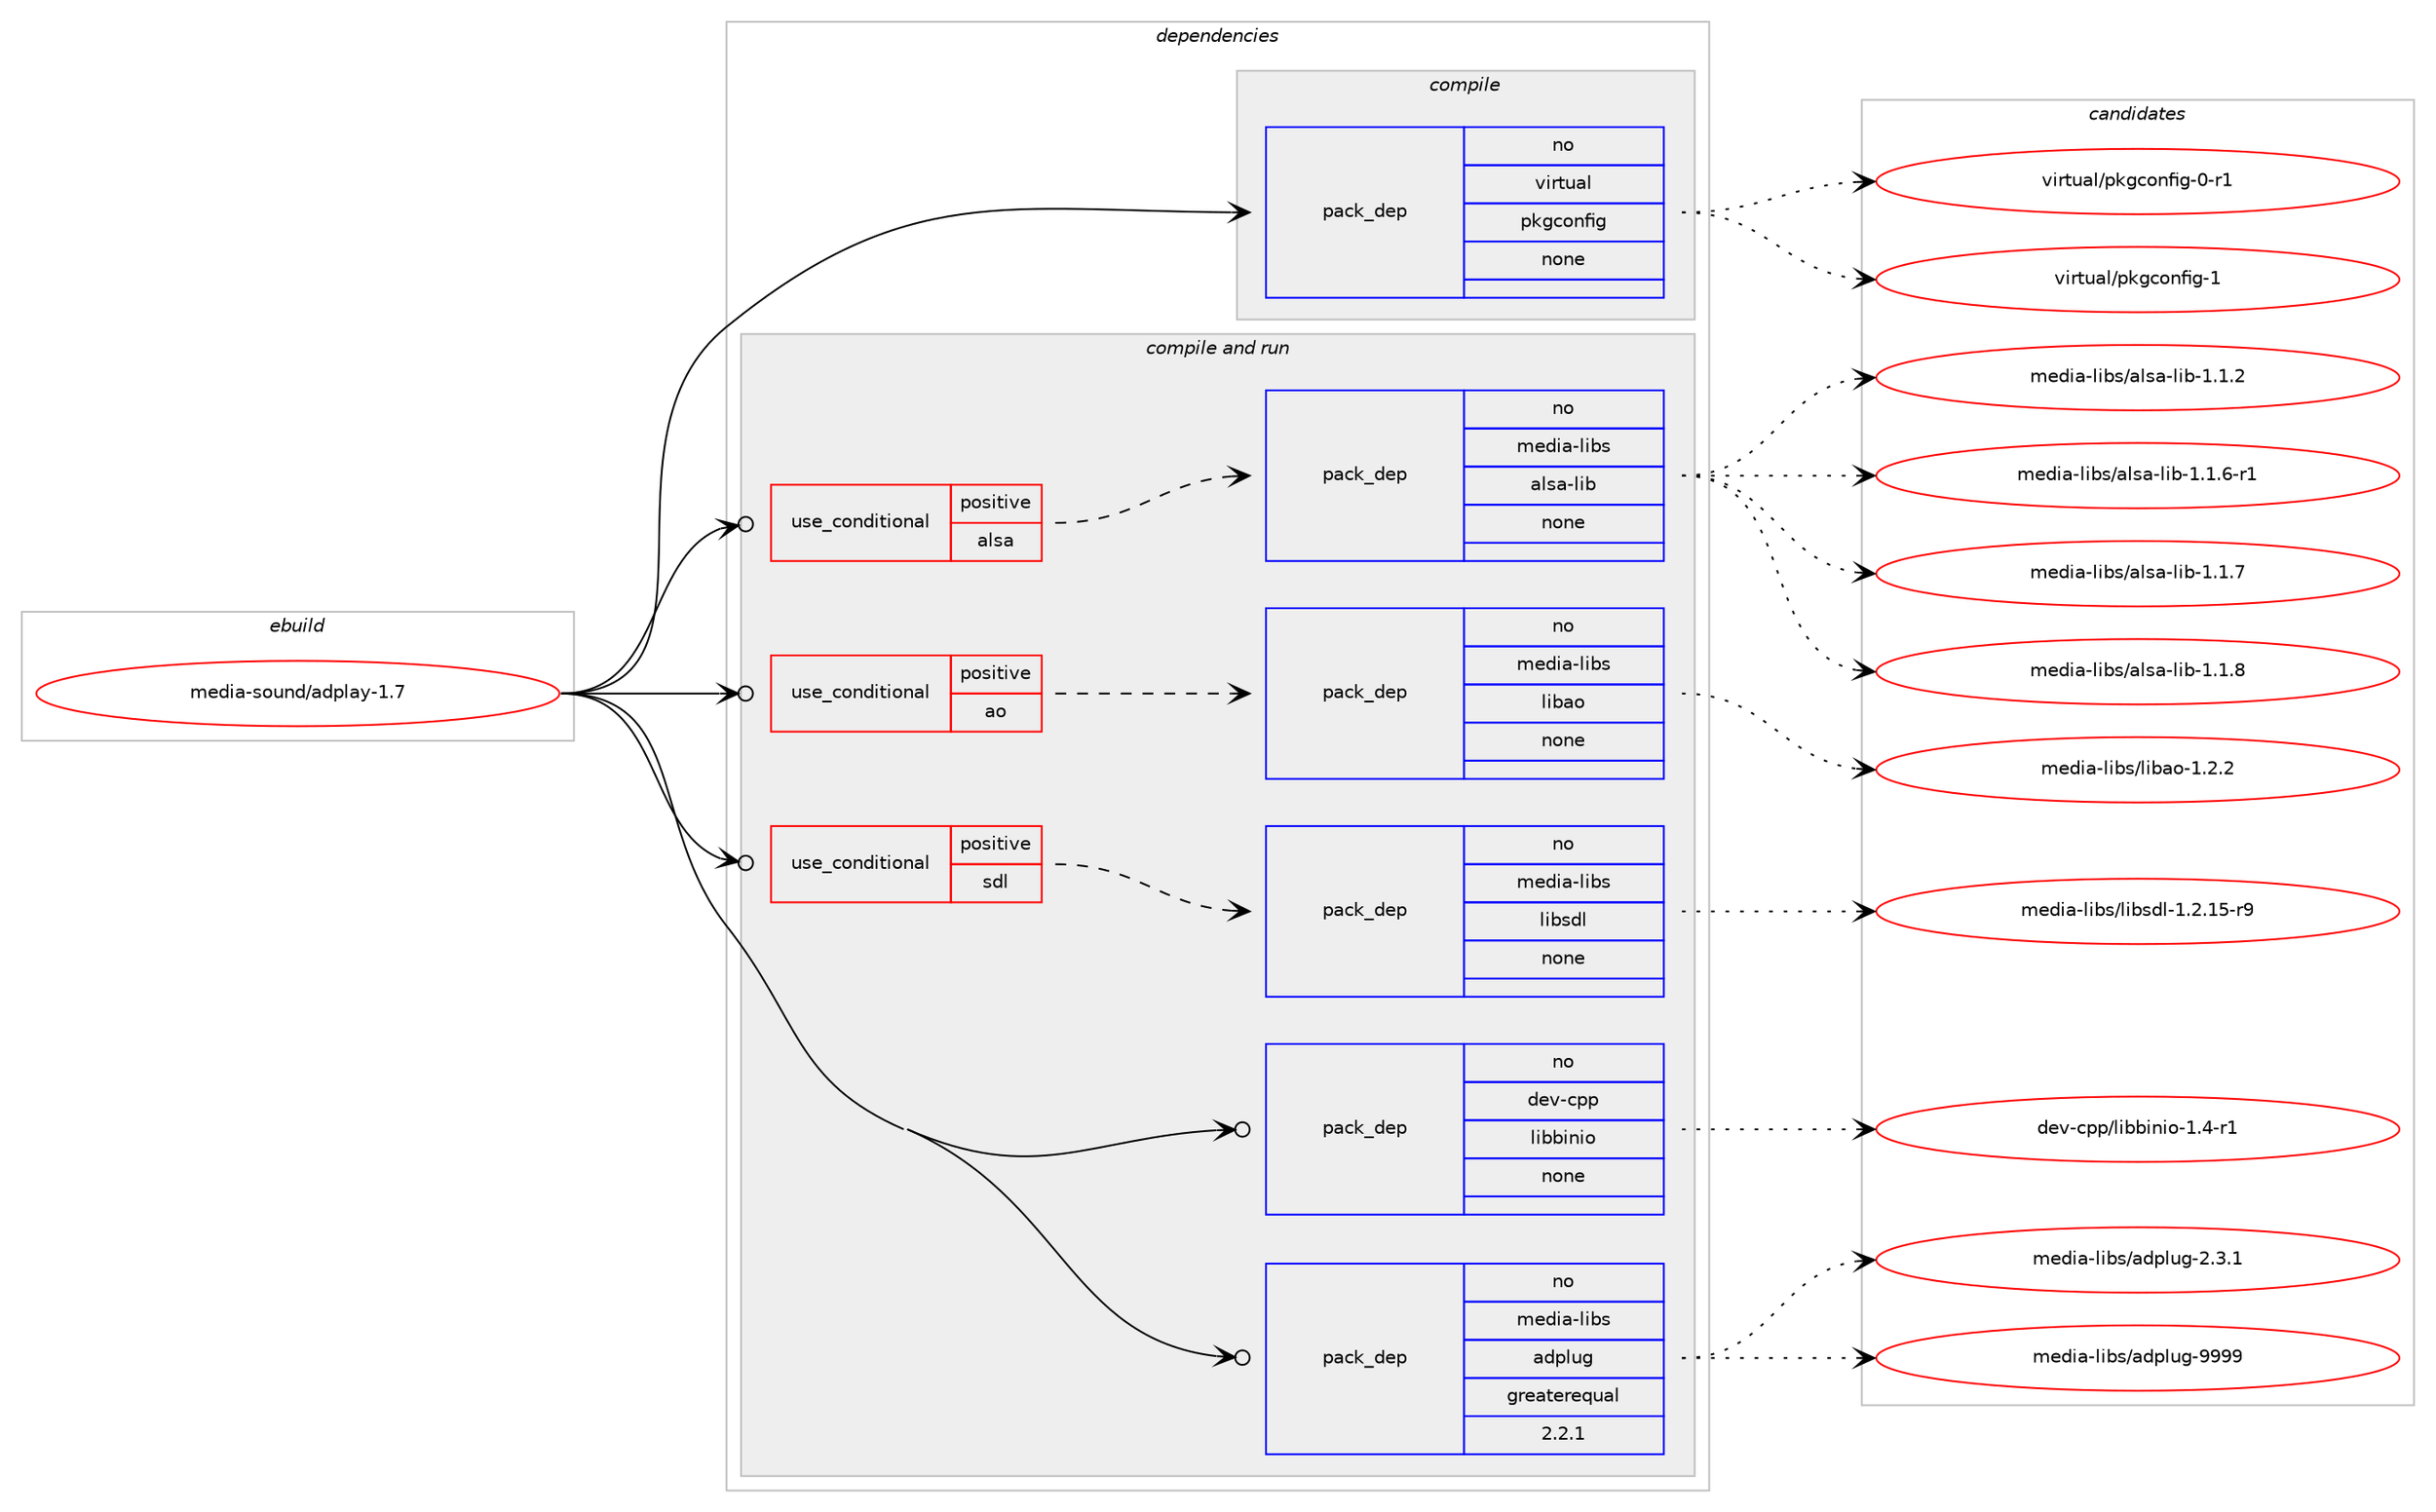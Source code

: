 digraph prolog {

# *************
# Graph options
# *************

newrank=true;
concentrate=true;
compound=true;
graph [rankdir=LR,fontname=Helvetica,fontsize=10,ranksep=1.5];#, ranksep=2.5, nodesep=0.2];
edge  [arrowhead=vee];
node  [fontname=Helvetica,fontsize=10];

# **********
# The ebuild
# **********

subgraph cluster_leftcol {
color=gray;
rank=same;
label=<<i>ebuild</i>>;
id [label="media-sound/adplay-1.7", color=red, width=4, href="../media-sound/adplay-1.7.svg"];
}

# ****************
# The dependencies
# ****************

subgraph cluster_midcol {
color=gray;
label=<<i>dependencies</i>>;
subgraph cluster_compile {
fillcolor="#eeeeee";
style=filled;
label=<<i>compile</i>>;
subgraph pack1161120 {
dependency1624002 [label=<<TABLE BORDER="0" CELLBORDER="1" CELLSPACING="0" CELLPADDING="4" WIDTH="220"><TR><TD ROWSPAN="6" CELLPADDING="30">pack_dep</TD></TR><TR><TD WIDTH="110">no</TD></TR><TR><TD>virtual</TD></TR><TR><TD>pkgconfig</TD></TR><TR><TD>none</TD></TR><TR><TD></TD></TR></TABLE>>, shape=none, color=blue];
}
id:e -> dependency1624002:w [weight=20,style="solid",arrowhead="vee"];
}
subgraph cluster_compileandrun {
fillcolor="#eeeeee";
style=filled;
label=<<i>compile and run</i>>;
subgraph cond436693 {
dependency1624003 [label=<<TABLE BORDER="0" CELLBORDER="1" CELLSPACING="0" CELLPADDING="4"><TR><TD ROWSPAN="3" CELLPADDING="10">use_conditional</TD></TR><TR><TD>positive</TD></TR><TR><TD>alsa</TD></TR></TABLE>>, shape=none, color=red];
subgraph pack1161121 {
dependency1624004 [label=<<TABLE BORDER="0" CELLBORDER="1" CELLSPACING="0" CELLPADDING="4" WIDTH="220"><TR><TD ROWSPAN="6" CELLPADDING="30">pack_dep</TD></TR><TR><TD WIDTH="110">no</TD></TR><TR><TD>media-libs</TD></TR><TR><TD>alsa-lib</TD></TR><TR><TD>none</TD></TR><TR><TD></TD></TR></TABLE>>, shape=none, color=blue];
}
dependency1624003:e -> dependency1624004:w [weight=20,style="dashed",arrowhead="vee"];
}
id:e -> dependency1624003:w [weight=20,style="solid",arrowhead="odotvee"];
subgraph cond436694 {
dependency1624005 [label=<<TABLE BORDER="0" CELLBORDER="1" CELLSPACING="0" CELLPADDING="4"><TR><TD ROWSPAN="3" CELLPADDING="10">use_conditional</TD></TR><TR><TD>positive</TD></TR><TR><TD>ao</TD></TR></TABLE>>, shape=none, color=red];
subgraph pack1161122 {
dependency1624006 [label=<<TABLE BORDER="0" CELLBORDER="1" CELLSPACING="0" CELLPADDING="4" WIDTH="220"><TR><TD ROWSPAN="6" CELLPADDING="30">pack_dep</TD></TR><TR><TD WIDTH="110">no</TD></TR><TR><TD>media-libs</TD></TR><TR><TD>libao</TD></TR><TR><TD>none</TD></TR><TR><TD></TD></TR></TABLE>>, shape=none, color=blue];
}
dependency1624005:e -> dependency1624006:w [weight=20,style="dashed",arrowhead="vee"];
}
id:e -> dependency1624005:w [weight=20,style="solid",arrowhead="odotvee"];
subgraph cond436695 {
dependency1624007 [label=<<TABLE BORDER="0" CELLBORDER="1" CELLSPACING="0" CELLPADDING="4"><TR><TD ROWSPAN="3" CELLPADDING="10">use_conditional</TD></TR><TR><TD>positive</TD></TR><TR><TD>sdl</TD></TR></TABLE>>, shape=none, color=red];
subgraph pack1161123 {
dependency1624008 [label=<<TABLE BORDER="0" CELLBORDER="1" CELLSPACING="0" CELLPADDING="4" WIDTH="220"><TR><TD ROWSPAN="6" CELLPADDING="30">pack_dep</TD></TR><TR><TD WIDTH="110">no</TD></TR><TR><TD>media-libs</TD></TR><TR><TD>libsdl</TD></TR><TR><TD>none</TD></TR><TR><TD></TD></TR></TABLE>>, shape=none, color=blue];
}
dependency1624007:e -> dependency1624008:w [weight=20,style="dashed",arrowhead="vee"];
}
id:e -> dependency1624007:w [weight=20,style="solid",arrowhead="odotvee"];
subgraph pack1161124 {
dependency1624009 [label=<<TABLE BORDER="0" CELLBORDER="1" CELLSPACING="0" CELLPADDING="4" WIDTH="220"><TR><TD ROWSPAN="6" CELLPADDING="30">pack_dep</TD></TR><TR><TD WIDTH="110">no</TD></TR><TR><TD>dev-cpp</TD></TR><TR><TD>libbinio</TD></TR><TR><TD>none</TD></TR><TR><TD></TD></TR></TABLE>>, shape=none, color=blue];
}
id:e -> dependency1624009:w [weight=20,style="solid",arrowhead="odotvee"];
subgraph pack1161125 {
dependency1624010 [label=<<TABLE BORDER="0" CELLBORDER="1" CELLSPACING="0" CELLPADDING="4" WIDTH="220"><TR><TD ROWSPAN="6" CELLPADDING="30">pack_dep</TD></TR><TR><TD WIDTH="110">no</TD></TR><TR><TD>media-libs</TD></TR><TR><TD>adplug</TD></TR><TR><TD>greaterequal</TD></TR><TR><TD>2.2.1</TD></TR></TABLE>>, shape=none, color=blue];
}
id:e -> dependency1624010:w [weight=20,style="solid",arrowhead="odotvee"];
}
subgraph cluster_run {
fillcolor="#eeeeee";
style=filled;
label=<<i>run</i>>;
}
}

# **************
# The candidates
# **************

subgraph cluster_choices {
rank=same;
color=gray;
label=<<i>candidates</i>>;

subgraph choice1161120 {
color=black;
nodesep=1;
choice11810511411611797108471121071039911111010210510345484511449 [label="virtual/pkgconfig-0-r1", color=red, width=4,href="../virtual/pkgconfig-0-r1.svg"];
choice1181051141161179710847112107103991111101021051034549 [label="virtual/pkgconfig-1", color=red, width=4,href="../virtual/pkgconfig-1.svg"];
dependency1624002:e -> choice11810511411611797108471121071039911111010210510345484511449:w [style=dotted,weight="100"];
dependency1624002:e -> choice1181051141161179710847112107103991111101021051034549:w [style=dotted,weight="100"];
}
subgraph choice1161121 {
color=black;
nodesep=1;
choice1091011001059745108105981154797108115974510810598454946494650 [label="media-libs/alsa-lib-1.1.2", color=red, width=4,href="../media-libs/alsa-lib-1.1.2.svg"];
choice10910110010597451081059811547971081159745108105984549464946544511449 [label="media-libs/alsa-lib-1.1.6-r1", color=red, width=4,href="../media-libs/alsa-lib-1.1.6-r1.svg"];
choice1091011001059745108105981154797108115974510810598454946494655 [label="media-libs/alsa-lib-1.1.7", color=red, width=4,href="../media-libs/alsa-lib-1.1.7.svg"];
choice1091011001059745108105981154797108115974510810598454946494656 [label="media-libs/alsa-lib-1.1.8", color=red, width=4,href="../media-libs/alsa-lib-1.1.8.svg"];
dependency1624004:e -> choice1091011001059745108105981154797108115974510810598454946494650:w [style=dotted,weight="100"];
dependency1624004:e -> choice10910110010597451081059811547971081159745108105984549464946544511449:w [style=dotted,weight="100"];
dependency1624004:e -> choice1091011001059745108105981154797108115974510810598454946494655:w [style=dotted,weight="100"];
dependency1624004:e -> choice1091011001059745108105981154797108115974510810598454946494656:w [style=dotted,weight="100"];
}
subgraph choice1161122 {
color=black;
nodesep=1;
choice109101100105974510810598115471081059897111454946504650 [label="media-libs/libao-1.2.2", color=red, width=4,href="../media-libs/libao-1.2.2.svg"];
dependency1624006:e -> choice109101100105974510810598115471081059897111454946504650:w [style=dotted,weight="100"];
}
subgraph choice1161123 {
color=black;
nodesep=1;
choice1091011001059745108105981154710810598115100108454946504649534511457 [label="media-libs/libsdl-1.2.15-r9", color=red, width=4,href="../media-libs/libsdl-1.2.15-r9.svg"];
dependency1624008:e -> choice1091011001059745108105981154710810598115100108454946504649534511457:w [style=dotted,weight="100"];
}
subgraph choice1161124 {
color=black;
nodesep=1;
choice1001011184599112112471081059898105110105111454946524511449 [label="dev-cpp/libbinio-1.4-r1", color=red, width=4,href="../dev-cpp/libbinio-1.4-r1.svg"];
dependency1624009:e -> choice1001011184599112112471081059898105110105111454946524511449:w [style=dotted,weight="100"];
}
subgraph choice1161125 {
color=black;
nodesep=1;
choice1091011001059745108105981154797100112108117103455046514649 [label="media-libs/adplug-2.3.1", color=red, width=4,href="../media-libs/adplug-2.3.1.svg"];
choice10910110010597451081059811547971001121081171034557575757 [label="media-libs/adplug-9999", color=red, width=4,href="../media-libs/adplug-9999.svg"];
dependency1624010:e -> choice1091011001059745108105981154797100112108117103455046514649:w [style=dotted,weight="100"];
dependency1624010:e -> choice10910110010597451081059811547971001121081171034557575757:w [style=dotted,weight="100"];
}
}

}
